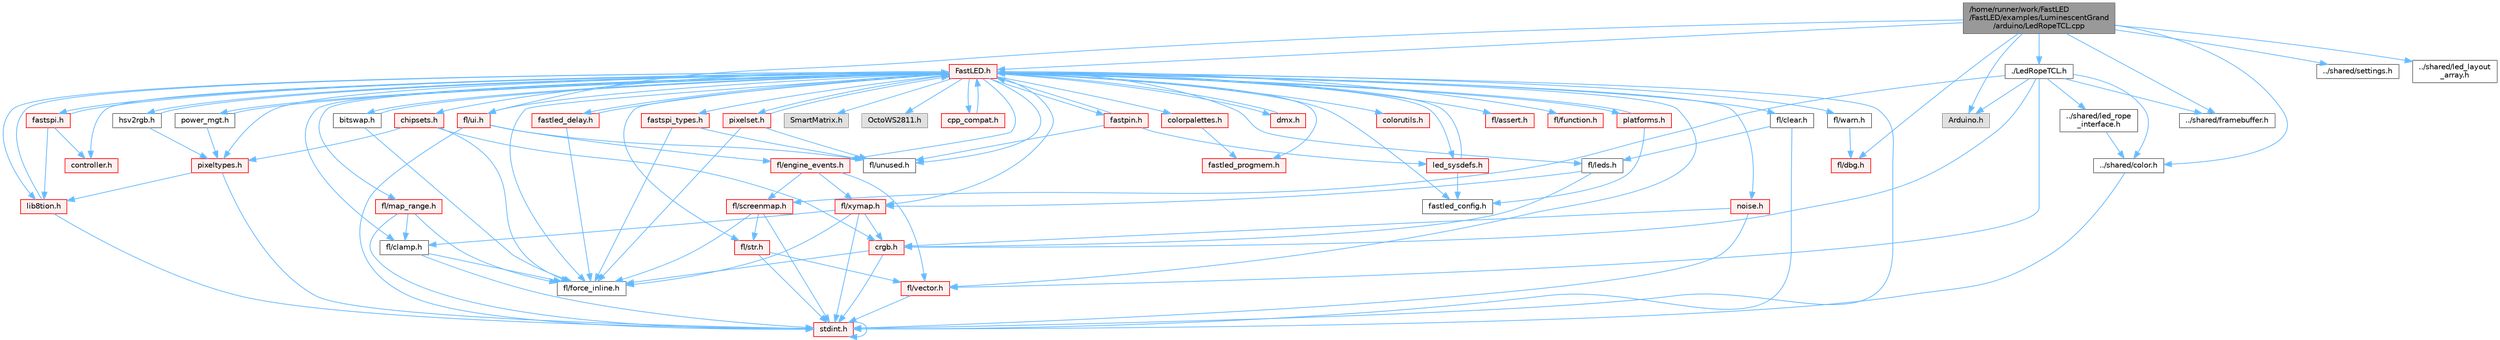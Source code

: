 digraph "/home/runner/work/FastLED/FastLED/examples/LuminescentGrand/arduino/LedRopeTCL.cpp"
{
 // INTERACTIVE_SVG=YES
 // LATEX_PDF_SIZE
  bgcolor="transparent";
  edge [fontname=Helvetica,fontsize=10,labelfontname=Helvetica,labelfontsize=10];
  node [fontname=Helvetica,fontsize=10,shape=box,height=0.2,width=0.4];
  Node1 [id="Node000001",label="/home/runner/work/FastLED\l/FastLED/examples/LuminescentGrand\l/arduino/LedRopeTCL.cpp",height=0.2,width=0.4,color="gray40", fillcolor="grey60", style="filled", fontcolor="black",tooltip=" "];
  Node1 -> Node2 [id="edge1_Node000001_Node000002",color="steelblue1",style="solid",tooltip=" "];
  Node2 [id="Node000002",label="Arduino.h",height=0.2,width=0.4,color="grey60", fillcolor="#E0E0E0", style="filled",tooltip=" "];
  Node1 -> Node3 [id="edge2_Node000001_Node000003",color="steelblue1",style="solid",tooltip=" "];
  Node3 [id="Node000003",label="../shared/color.h",height=0.2,width=0.4,color="grey40", fillcolor="white", style="filled",URL="$de/de1/examples_2_luminescent_grand_2shared_2color_8h.html",tooltip=" "];
  Node3 -> Node4 [id="edge3_Node000003_Node000004",color="steelblue1",style="solid",tooltip=" "];
  Node4 [id="Node000004",label="stdint.h",height=0.2,width=0.4,color="red", fillcolor="#FFF0F0", style="filled",URL="$df/dd8/stdint_8h.html",tooltip=" "];
  Node4 -> Node4 [id="edge4_Node000004_Node000004",color="steelblue1",style="solid",tooltip=" "];
  Node1 -> Node6 [id="edge5_Node000001_Node000006",color="steelblue1",style="solid",tooltip=" "];
  Node6 [id="Node000006",label="../shared/framebuffer.h",height=0.2,width=0.4,color="grey40", fillcolor="white", style="filled",URL="$d4/dd2/framebuffer_8h.html",tooltip=" "];
  Node1 -> Node7 [id="edge6_Node000001_Node000007",color="steelblue1",style="solid",tooltip=" "];
  Node7 [id="Node000007",label="../shared/settings.h",height=0.2,width=0.4,color="grey40", fillcolor="white", style="filled",URL="$de/d60/settings_8h.html",tooltip=" "];
  Node1 -> Node8 [id="edge7_Node000001_Node000008",color="steelblue1",style="solid",tooltip=" "];
  Node8 [id="Node000008",label="./LedRopeTCL.h",height=0.2,width=0.4,color="grey40", fillcolor="white", style="filled",URL="$d9/d7e/_led_rope_t_c_l_8h.html",tooltip=" "];
  Node8 -> Node2 [id="edge8_Node000008_Node000002",color="steelblue1",style="solid",tooltip=" "];
  Node8 -> Node3 [id="edge9_Node000008_Node000003",color="steelblue1",style="solid",tooltip=" "];
  Node8 -> Node6 [id="edge10_Node000008_Node000006",color="steelblue1",style="solid",tooltip=" "];
  Node8 -> Node9 [id="edge11_Node000008_Node000009",color="steelblue1",style="solid",tooltip=" "];
  Node9 [id="Node000009",label="../shared/led_rope\l_interface.h",height=0.2,width=0.4,color="grey40", fillcolor="white", style="filled",URL="$db/d19/led__rope__interface_8h.html",tooltip=" "];
  Node9 -> Node3 [id="edge12_Node000009_Node000003",color="steelblue1",style="solid",tooltip=" "];
  Node8 -> Node10 [id="edge13_Node000008_Node000010",color="steelblue1",style="solid",tooltip=" "];
  Node10 [id="Node000010",label="fl/vector.h",height=0.2,width=0.4,color="red", fillcolor="#FFF0F0", style="filled",URL="$d6/d68/vector_8h.html",tooltip=" "];
  Node10 -> Node4 [id="edge14_Node000010_Node000004",color="steelblue1",style="solid",tooltip=" "];
  Node8 -> Node31 [id="edge15_Node000008_Node000031",color="steelblue1",style="solid",tooltip=" "];
  Node31 [id="Node000031",label="crgb.h",height=0.2,width=0.4,color="red", fillcolor="#FFF0F0", style="filled",URL="$db/dd1/crgb_8h.html",tooltip="Defines the red, green, and blue (RGB) pixel struct."];
  Node31 -> Node4 [id="edge16_Node000031_Node000004",color="steelblue1",style="solid",tooltip=" "];
  Node31 -> Node16 [id="edge17_Node000031_Node000016",color="steelblue1",style="solid",tooltip=" "];
  Node16 [id="Node000016",label="fl/force_inline.h",height=0.2,width=0.4,color="grey40", fillcolor="white", style="filled",URL="$d4/d64/force__inline_8h.html",tooltip=" "];
  Node8 -> Node35 [id="edge18_Node000008_Node000035",color="steelblue1",style="solid",tooltip=" "];
  Node35 [id="Node000035",label="fl/screenmap.h",height=0.2,width=0.4,color="red", fillcolor="#FFF0F0", style="filled",URL="$d7/d97/screenmap_8h.html",tooltip=" "];
  Node35 -> Node4 [id="edge19_Node000035_Node000004",color="steelblue1",style="solid",tooltip=" "];
  Node35 -> Node16 [id="edge20_Node000035_Node000016",color="steelblue1",style="solid",tooltip=" "];
  Node35 -> Node12 [id="edge21_Node000035_Node000012",color="steelblue1",style="solid",tooltip=" "];
  Node12 [id="Node000012",label="fl/str.h",height=0.2,width=0.4,color="red", fillcolor="#FFF0F0", style="filled",URL="$d1/d93/str_8h.html",tooltip=" "];
  Node12 -> Node4 [id="edge22_Node000012_Node000004",color="steelblue1",style="solid",tooltip=" "];
  Node12 -> Node10 [id="edge23_Node000012_Node000010",color="steelblue1",style="solid",tooltip=" "];
  Node1 -> Node41 [id="edge24_Node000001_Node000041",color="steelblue1",style="solid",tooltip=" "];
  Node41 [id="Node000041",label="../shared/led_layout\l_array.h",height=0.2,width=0.4,color="grey40", fillcolor="white", style="filled",URL="$df/da2/led__layout__array_8h.html",tooltip=" "];
  Node1 -> Node42 [id="edge25_Node000001_Node000042",color="steelblue1",style="solid",tooltip=" "];
  Node42 [id="Node000042",label="FastLED.h",height=0.2,width=0.4,color="red", fillcolor="#FFF0F0", style="filled",URL="$db/d97/_fast_l_e_d_8h.html",tooltip="central include file for FastLED, defines the CFastLED class/object"];
  Node42 -> Node4 [id="edge26_Node000042_Node000004",color="steelblue1",style="solid",tooltip=" "];
  Node42 -> Node43 [id="edge27_Node000042_Node000043",color="steelblue1",style="solid",tooltip=" "];
  Node43 [id="Node000043",label="SmartMatrix.h",height=0.2,width=0.4,color="grey60", fillcolor="#E0E0E0", style="filled",tooltip=" "];
  Node42 -> Node44 [id="edge28_Node000042_Node000044",color="steelblue1",style="solid",tooltip=" "];
  Node44 [id="Node000044",label="OctoWS2811.h",height=0.2,width=0.4,color="grey60", fillcolor="#E0E0E0", style="filled",tooltip=" "];
  Node42 -> Node16 [id="edge29_Node000042_Node000016",color="steelblue1",style="solid",tooltip=" "];
  Node42 -> Node45 [id="edge30_Node000042_Node000045",color="steelblue1",style="solid",tooltip=" "];
  Node45 [id="Node000045",label="cpp_compat.h",height=0.2,width=0.4,color="red", fillcolor="#FFF0F0", style="filled",URL="$d9/d13/cpp__compat_8h.html",tooltip="Compatibility functions based on C++ version."];
  Node45 -> Node42 [id="edge31_Node000045_Node000042",color="steelblue1",style="solid",tooltip=" "];
  Node42 -> Node47 [id="edge32_Node000042_Node000047",color="steelblue1",style="solid",tooltip=" "];
  Node47 [id="Node000047",label="fastled_config.h",height=0.2,width=0.4,color="grey40", fillcolor="white", style="filled",URL="$d5/d11/fastled__config_8h.html",tooltip="Contains definitions that can be used to configure FastLED at compile time."];
  Node42 -> Node48 [id="edge33_Node000042_Node000048",color="steelblue1",style="solid",tooltip=" "];
  Node48 [id="Node000048",label="led_sysdefs.h",height=0.2,width=0.4,color="red", fillcolor="#FFF0F0", style="filled",URL="$d9/d3e/led__sysdefs_8h.html",tooltip="Determines which platform system definitions to include."];
  Node48 -> Node42 [id="edge34_Node000048_Node000042",color="steelblue1",style="solid",tooltip=" "];
  Node48 -> Node47 [id="edge35_Node000048_Node000047",color="steelblue1",style="solid",tooltip=" "];
  Node42 -> Node49 [id="edge36_Node000042_Node000049",color="steelblue1",style="solid",tooltip=" "];
  Node49 [id="Node000049",label="fastled_delay.h",height=0.2,width=0.4,color="red", fillcolor="#FFF0F0", style="filled",URL="$d0/da8/fastled__delay_8h.html",tooltip="Utility functions and classes for managing delay cycles."];
  Node49 -> Node42 [id="edge37_Node000049_Node000042",color="steelblue1",style="solid",tooltip=" "];
  Node49 -> Node16 [id="edge38_Node000049_Node000016",color="steelblue1",style="solid",tooltip=" "];
  Node42 -> Node51 [id="edge39_Node000042_Node000051",color="steelblue1",style="solid",tooltip=" "];
  Node51 [id="Node000051",label="bitswap.h",height=0.2,width=0.4,color="grey40", fillcolor="white", style="filled",URL="$de/ded/bitswap_8h.html",tooltip="Functions for doing a rotation of bits/bytes used by parallel output."];
  Node51 -> Node42 [id="edge40_Node000051_Node000042",color="steelblue1",style="solid",tooltip=" "];
  Node51 -> Node16 [id="edge41_Node000051_Node000016",color="steelblue1",style="solid",tooltip=" "];
  Node42 -> Node52 [id="edge42_Node000042_Node000052",color="steelblue1",style="solid",tooltip=" "];
  Node52 [id="Node000052",label="controller.h",height=0.2,width=0.4,color="red", fillcolor="#FFF0F0", style="filled",URL="$d2/dd9/controller_8h.html",tooltip="deprecated: base definitions used by led controllers for writing out led data"];
  Node42 -> Node77 [id="edge43_Node000042_Node000077",color="steelblue1",style="solid",tooltip=" "];
  Node77 [id="Node000077",label="fastpin.h",height=0.2,width=0.4,color="red", fillcolor="#FFF0F0", style="filled",URL="$db/d65/fastpin_8h.html",tooltip="Class base definitions for defining fast pin access."];
  Node77 -> Node42 [id="edge44_Node000077_Node000042",color="steelblue1",style="solid",tooltip=" "];
  Node77 -> Node48 [id="edge45_Node000077_Node000048",color="steelblue1",style="solid",tooltip=" "];
  Node77 -> Node26 [id="edge46_Node000077_Node000026",color="steelblue1",style="solid",tooltip=" "];
  Node26 [id="Node000026",label="fl/unused.h",height=0.2,width=0.4,color="grey40", fillcolor="white", style="filled",URL="$d8/d4b/unused_8h.html",tooltip=" "];
  Node42 -> Node78 [id="edge47_Node000042_Node000078",color="steelblue1",style="solid",tooltip=" "];
  Node78 [id="Node000078",label="fastspi_types.h",height=0.2,width=0.4,color="red", fillcolor="#FFF0F0", style="filled",URL="$d2/ddb/fastspi__types_8h.html",tooltip="Data types and constants used by SPI interfaces."];
  Node78 -> Node16 [id="edge48_Node000078_Node000016",color="steelblue1",style="solid",tooltip=" "];
  Node78 -> Node26 [id="edge49_Node000078_Node000026",color="steelblue1",style="solid",tooltip=" "];
  Node42 -> Node79 [id="edge50_Node000042_Node000079",color="steelblue1",style="solid",tooltip=" "];
  Node79 [id="Node000079",label="dmx.h",height=0.2,width=0.4,color="red", fillcolor="#FFF0F0", style="filled",URL="$d3/de1/dmx_8h.html",tooltip="Defines the DMX512-based LED controllers."];
  Node79 -> Node42 [id="edge51_Node000079_Node000042",color="steelblue1",style="solid",tooltip=" "];
  Node42 -> Node82 [id="edge52_Node000042_Node000082",color="steelblue1",style="solid",tooltip=" "];
  Node82 [id="Node000082",label="platforms.h",height=0.2,width=0.4,color="red", fillcolor="#FFF0F0", style="filled",URL="$da/dc9/platforms_8h.html",tooltip="Determines which platforms headers to include."];
  Node82 -> Node42 [id="edge53_Node000082_Node000042",color="steelblue1",style="solid",tooltip=" "];
  Node82 -> Node47 [id="edge54_Node000082_Node000047",color="steelblue1",style="solid",tooltip=" "];
  Node42 -> Node84 [id="edge55_Node000042_Node000084",color="steelblue1",style="solid",tooltip=" "];
  Node84 [id="Node000084",label="fastled_progmem.h",height=0.2,width=0.4,color="red", fillcolor="#FFF0F0", style="filled",URL="$df/dab/fastled__progmem_8h.html",tooltip="Wrapper definitions to allow seamless use of PROGMEM in environments that have it."];
  Node42 -> Node55 [id="edge56_Node000042_Node000055",color="steelblue1",style="solid",tooltip=" "];
  Node55 [id="Node000055",label="lib8tion.h",height=0.2,width=0.4,color="red", fillcolor="#FFF0F0", style="filled",URL="$df/da5/lib8tion_8h.html",tooltip="Fast, efficient 8-bit math functions specifically designed for high-performance LED programming."];
  Node55 -> Node42 [id="edge57_Node000055_Node000042",color="steelblue1",style="solid",tooltip=" "];
  Node55 -> Node4 [id="edge58_Node000055_Node000004",color="steelblue1",style="solid",tooltip=" "];
  Node42 -> Node54 [id="edge59_Node000042_Node000054",color="steelblue1",style="solid",tooltip=" "];
  Node54 [id="Node000054",label="pixeltypes.h",height=0.2,width=0.4,color="red", fillcolor="#FFF0F0", style="filled",URL="$d2/dba/pixeltypes_8h.html",tooltip="Includes defintions for RGB and HSV pixels."];
  Node54 -> Node4 [id="edge60_Node000054_Node000004",color="steelblue1",style="solid",tooltip=" "];
  Node54 -> Node55 [id="edge61_Node000054_Node000055",color="steelblue1",style="solid",tooltip=" "];
  Node42 -> Node85 [id="edge62_Node000042_Node000085",color="steelblue1",style="solid",tooltip=" "];
  Node85 [id="Node000085",label="hsv2rgb.h",height=0.2,width=0.4,color="grey40", fillcolor="white", style="filled",URL="$de/d9a/hsv2rgb_8h.html",tooltip="Functions to convert from the HSV colorspace to the RGB colorspace."];
  Node85 -> Node42 [id="edge63_Node000085_Node000042",color="steelblue1",style="solid",tooltip=" "];
  Node85 -> Node54 [id="edge64_Node000085_Node000054",color="steelblue1",style="solid",tooltip=" "];
  Node42 -> Node86 [id="edge65_Node000042_Node000086",color="steelblue1",style="solid",tooltip=" "];
  Node86 [id="Node000086",label="colorutils.h",height=0.2,width=0.4,color="red", fillcolor="#FFF0F0", style="filled",URL="$d1/dfb/colorutils_8h.html",tooltip=" "];
  Node42 -> Node91 [id="edge66_Node000042_Node000091",color="steelblue1",style="solid",tooltip=" "];
  Node91 [id="Node000091",label="pixelset.h",height=0.2,width=0.4,color="red", fillcolor="#FFF0F0", style="filled",URL="$d4/d46/pixelset_8h.html",tooltip="Declares classes for managing logical groups of LEDs."];
  Node91 -> Node16 [id="edge67_Node000091_Node000016",color="steelblue1",style="solid",tooltip=" "];
  Node91 -> Node26 [id="edge68_Node000091_Node000026",color="steelblue1",style="solid",tooltip=" "];
  Node91 -> Node42 [id="edge69_Node000091_Node000042",color="steelblue1",style="solid",tooltip=" "];
  Node42 -> Node92 [id="edge70_Node000042_Node000092",color="steelblue1",style="solid",tooltip=" "];
  Node92 [id="Node000092",label="colorpalettes.h",height=0.2,width=0.4,color="red", fillcolor="#FFF0F0", style="filled",URL="$dc/dcc/colorpalettes_8h.html",tooltip="Declarations for the predefined color palettes supplied by FastLED."];
  Node92 -> Node84 [id="edge71_Node000092_Node000084",color="steelblue1",style="solid",tooltip=" "];
  Node42 -> Node93 [id="edge72_Node000042_Node000093",color="steelblue1",style="solid",tooltip=" "];
  Node93 [id="Node000093",label="noise.h",height=0.2,width=0.4,color="red", fillcolor="#FFF0F0", style="filled",URL="$d1/d31/noise_8h.html",tooltip="Functions to generate and fill arrays with noise."];
  Node93 -> Node4 [id="edge73_Node000093_Node000004",color="steelblue1",style="solid",tooltip=" "];
  Node93 -> Node31 [id="edge74_Node000093_Node000031",color="steelblue1",style="solid",tooltip=" "];
  Node42 -> Node94 [id="edge75_Node000042_Node000094",color="steelblue1",style="solid",tooltip=" "];
  Node94 [id="Node000094",label="power_mgt.h",height=0.2,width=0.4,color="grey40", fillcolor="white", style="filled",URL="$dc/d5b/power__mgt_8h.html",tooltip="Functions to limit the power used by FastLED."];
  Node94 -> Node42 [id="edge76_Node000094_Node000042",color="steelblue1",style="solid",tooltip=" "];
  Node94 -> Node54 [id="edge77_Node000094_Node000054",color="steelblue1",style="solid",tooltip=" "];
  Node42 -> Node95 [id="edge78_Node000042_Node000095",color="steelblue1",style="solid",tooltip=" "];
  Node95 [id="Node000095",label="fastspi.h",height=0.2,width=0.4,color="red", fillcolor="#FFF0F0", style="filled",URL="$d6/ddc/fastspi_8h.html",tooltip="Serial peripheral interface (SPI) definitions per platform."];
  Node95 -> Node42 [id="edge79_Node000095_Node000042",color="steelblue1",style="solid",tooltip=" "];
  Node95 -> Node52 [id="edge80_Node000095_Node000052",color="steelblue1",style="solid",tooltip=" "];
  Node95 -> Node55 [id="edge81_Node000095_Node000055",color="steelblue1",style="solid",tooltip=" "];
  Node42 -> Node97 [id="edge82_Node000042_Node000097",color="steelblue1",style="solid",tooltip=" "];
  Node97 [id="Node000097",label="chipsets.h",height=0.2,width=0.4,color="red", fillcolor="#FFF0F0", style="filled",URL="$db/d66/chipsets_8h.html",tooltip="Contains the bulk of the definitions for the various LED chipsets supported."];
  Node97 -> Node54 [id="edge83_Node000097_Node000054",color="steelblue1",style="solid",tooltip=" "];
  Node97 -> Node16 [id="edge84_Node000097_Node000016",color="steelblue1",style="solid",tooltip=" "];
  Node97 -> Node31 [id="edge85_Node000097_Node000031",color="steelblue1",style="solid",tooltip=" "];
  Node42 -> Node72 [id="edge86_Node000042_Node000072",color="steelblue1",style="solid",tooltip=" "];
  Node72 [id="Node000072",label="fl/engine_events.h",height=0.2,width=0.4,color="red", fillcolor="#FFF0F0", style="filled",URL="$db/dc0/engine__events_8h.html",tooltip=" "];
  Node72 -> Node35 [id="edge87_Node000072_Node000035",color="steelblue1",style="solid",tooltip=" "];
  Node72 -> Node10 [id="edge88_Node000072_Node000010",color="steelblue1",style="solid",tooltip=" "];
  Node72 -> Node74 [id="edge89_Node000072_Node000074",color="steelblue1",style="solid",tooltip=" "];
  Node74 [id="Node000074",label="fl/xymap.h",height=0.2,width=0.4,color="red", fillcolor="#FFF0F0", style="filled",URL="$da/d61/xymap_8h.html",tooltip=" "];
  Node74 -> Node4 [id="edge90_Node000074_Node000004",color="steelblue1",style="solid",tooltip=" "];
  Node74 -> Node31 [id="edge91_Node000074_Node000031",color="steelblue1",style="solid",tooltip=" "];
  Node74 -> Node15 [id="edge92_Node000074_Node000015",color="steelblue1",style="solid",tooltip=" "];
  Node15 [id="Node000015",label="fl/clamp.h",height=0.2,width=0.4,color="grey40", fillcolor="white", style="filled",URL="$d6/dd3/clamp_8h.html",tooltip=" "];
  Node15 -> Node4 [id="edge93_Node000015_Node000004",color="steelblue1",style="solid",tooltip=" "];
  Node15 -> Node16 [id="edge94_Node000015_Node000016",color="steelblue1",style="solid",tooltip=" "];
  Node74 -> Node16 [id="edge95_Node000074_Node000016",color="steelblue1",style="solid",tooltip=" "];
  Node42 -> Node98 [id="edge96_Node000042_Node000098",color="steelblue1",style="solid",tooltip=" "];
  Node98 [id="Node000098",label="fl/leds.h",height=0.2,width=0.4,color="grey40", fillcolor="white", style="filled",URL="$da/d78/leds_8h.html",tooltip=" "];
  Node98 -> Node31 [id="edge97_Node000098_Node000031",color="steelblue1",style="solid",tooltip=" "];
  Node98 -> Node74 [id="edge98_Node000098_Node000074",color="steelblue1",style="solid",tooltip=" "];
  Node42 -> Node12 [id="edge99_Node000042_Node000012",color="steelblue1",style="solid",tooltip=" "];
  Node42 -> Node74 [id="edge100_Node000042_Node000074",color="steelblue1",style="solid",tooltip=" "];
  Node42 -> Node15 [id="edge101_Node000042_Node000015",color="steelblue1",style="solid",tooltip=" "];
  Node42 -> Node17 [id="edge102_Node000042_Node000017",color="steelblue1",style="solid",tooltip=" "];
  Node17 [id="Node000017",label="fl/map_range.h",height=0.2,width=0.4,color="red", fillcolor="#FFF0F0", style="filled",URL="$d1/d47/map__range_8h.html",tooltip=" "];
  Node17 -> Node4 [id="edge103_Node000017_Node000004",color="steelblue1",style="solid",tooltip=" "];
  Node17 -> Node15 [id="edge104_Node000017_Node000015",color="steelblue1",style="solid",tooltip=" "];
  Node17 -> Node16 [id="edge105_Node000017_Node000016",color="steelblue1",style="solid",tooltip=" "];
  Node42 -> Node99 [id="edge106_Node000042_Node000099",color="steelblue1",style="solid",tooltip=" "];
  Node99 [id="Node000099",label="fl/warn.h",height=0.2,width=0.4,color="grey40", fillcolor="white", style="filled",URL="$de/d77/warn_8h.html",tooltip=" "];
  Node99 -> Node100 [id="edge107_Node000099_Node000100",color="steelblue1",style="solid",tooltip=" "];
  Node100 [id="Node000100",label="fl/dbg.h",height=0.2,width=0.4,color="red", fillcolor="#FFF0F0", style="filled",URL="$d6/d01/dbg_8h.html",tooltip=" "];
  Node42 -> Node38 [id="edge108_Node000042_Node000038",color="steelblue1",style="solid",tooltip=" "];
  Node38 [id="Node000038",label="fl/assert.h",height=0.2,width=0.4,color="red", fillcolor="#FFF0F0", style="filled",URL="$dc/da7/assert_8h.html",tooltip=" "];
  Node42 -> Node26 [id="edge109_Node000042_Node000026",color="steelblue1",style="solid",tooltip=" "];
  Node42 -> Node10 [id="edge110_Node000042_Node000010",color="steelblue1",style="solid",tooltip=" "];
  Node42 -> Node102 [id="edge111_Node000042_Node000102",color="steelblue1",style="solid",tooltip=" "];
  Node102 [id="Node000102",label="fl/function.h",height=0.2,width=0.4,color="red", fillcolor="#FFF0F0", style="filled",URL="$dd/d67/function_8h.html",tooltip=" "];
  Node42 -> Node103 [id="edge112_Node000042_Node000103",color="steelblue1",style="solid",tooltip=" "];
  Node103 [id="Node000103",label="fl/clear.h",height=0.2,width=0.4,color="grey40", fillcolor="white", style="filled",URL="$df/db0/clear_8h.html",tooltip=" "];
  Node103 -> Node98 [id="edge113_Node000103_Node000098",color="steelblue1",style="solid",tooltip=" "];
  Node103 -> Node4 [id="edge114_Node000103_Node000004",color="steelblue1",style="solid",tooltip=" "];
  Node42 -> Node104 [id="edge115_Node000042_Node000104",color="steelblue1",style="solid",tooltip=" "];
  Node104 [id="Node000104",label="fl/ui.h",height=0.2,width=0.4,color="red", fillcolor="#FFF0F0", style="filled",URL="$d9/d3b/ui_8h.html",tooltip=" "];
  Node104 -> Node4 [id="edge116_Node000104_Node000004",color="steelblue1",style="solid",tooltip=" "];
  Node104 -> Node72 [id="edge117_Node000104_Node000072",color="steelblue1",style="solid",tooltip=" "];
  Node104 -> Node26 [id="edge118_Node000104_Node000026",color="steelblue1",style="solid",tooltip=" "];
  Node1 -> Node100 [id="edge119_Node000001_Node000100",color="steelblue1",style="solid",tooltip=" "];
  Node1 -> Node104 [id="edge120_Node000001_Node000104",color="steelblue1",style="solid",tooltip=" "];
}

